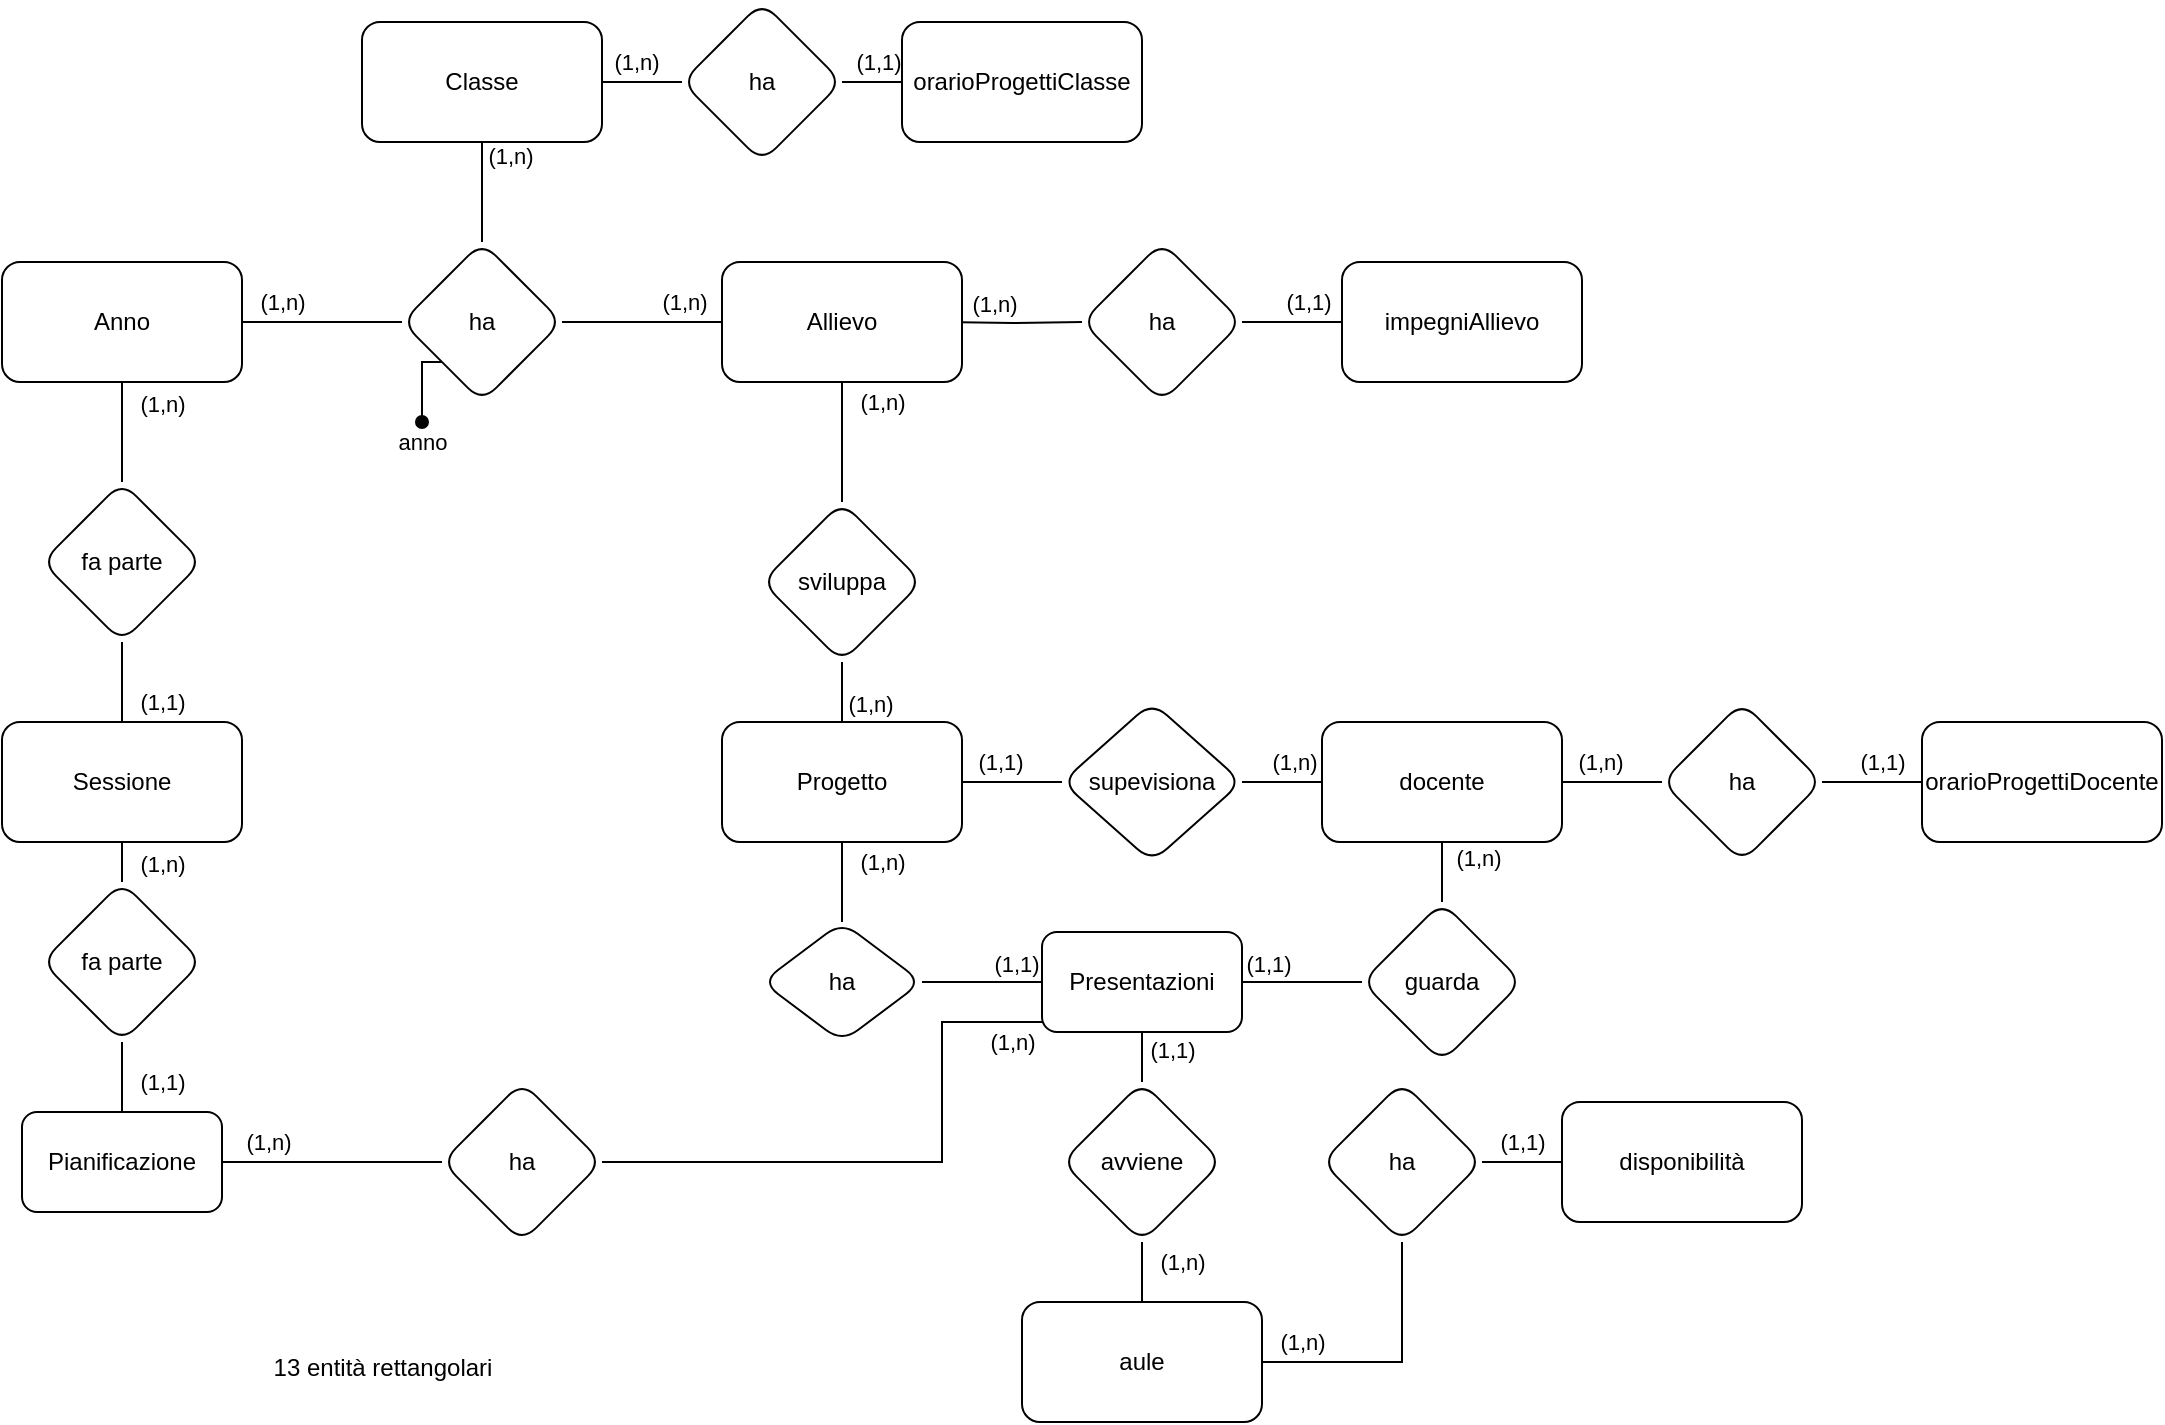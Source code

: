 <mxfile version="21.2.7" type="device">
  <diagram name="Pagina-1" id="Cc_l7BqN-_VgILIx2V-s">
    <mxGraphModel dx="1195" dy="689" grid="1" gridSize="10" guides="1" tooltips="1" connect="1" arrows="1" fold="1" page="1" pageScale="1" pageWidth="1169" pageHeight="827" math="0" shadow="0">
      <root>
        <mxCell id="0" />
        <mxCell id="1" parent="0" />
        <mxCell id="UcF84TbasdAB8cNXU-bI-3" value="" style="edgeStyle=orthogonalEdgeStyle;rounded=0;orthogonalLoop=1;jettySize=auto;html=1;endArrow=none;endFill=0;" edge="1" parent="1" source="UcF84TbasdAB8cNXU-bI-1" target="UcF84TbasdAB8cNXU-bI-2">
          <mxGeometry relative="1" as="geometry" />
        </mxCell>
        <mxCell id="UcF84TbasdAB8cNXU-bI-25" value="(1,n)" style="edgeLabel;html=1;align=center;verticalAlign=middle;resizable=0;points=[];" vertex="1" connectable="0" parent="UcF84TbasdAB8cNXU-bI-3">
          <mxGeometry x="-0.264" y="1" relative="1" as="geometry">
            <mxPoint x="19" y="-8" as="offset" />
          </mxGeometry>
        </mxCell>
        <mxCell id="UcF84TbasdAB8cNXU-bI-18" style="edgeStyle=orthogonalEdgeStyle;rounded=0;orthogonalLoop=1;jettySize=auto;html=1;exitX=1;exitY=0.5;exitDx=0;exitDy=0;endArrow=none;endFill=0;" edge="1" parent="1" source="UcF84TbasdAB8cNXU-bI-1" target="UcF84TbasdAB8cNXU-bI-16">
          <mxGeometry relative="1" as="geometry" />
        </mxCell>
        <mxCell id="UcF84TbasdAB8cNXU-bI-34" value="(1,n)" style="edgeLabel;html=1;align=center;verticalAlign=middle;resizable=0;points=[];" vertex="1" connectable="0" parent="UcF84TbasdAB8cNXU-bI-18">
          <mxGeometry x="-0.266" y="-1" relative="1" as="geometry">
            <mxPoint x="-10" y="-11" as="offset" />
          </mxGeometry>
        </mxCell>
        <mxCell id="UcF84TbasdAB8cNXU-bI-1" value="Anno" style="rounded=1;whiteSpace=wrap;html=1;" vertex="1" parent="1">
          <mxGeometry x="80" y="160" width="120" height="60" as="geometry" />
        </mxCell>
        <mxCell id="UcF84TbasdAB8cNXU-bI-5" value="" style="edgeStyle=orthogonalEdgeStyle;rounded=0;orthogonalLoop=1;jettySize=auto;html=1;endArrow=none;endFill=0;" edge="1" parent="1" source="UcF84TbasdAB8cNXU-bI-2" target="UcF84TbasdAB8cNXU-bI-4">
          <mxGeometry relative="1" as="geometry" />
        </mxCell>
        <mxCell id="UcF84TbasdAB8cNXU-bI-26" value="(1,1)" style="edgeLabel;html=1;align=center;verticalAlign=middle;resizable=0;points=[];" vertex="1" connectable="0" parent="UcF84TbasdAB8cNXU-bI-5">
          <mxGeometry x="0.346" y="1" relative="1" as="geometry">
            <mxPoint x="19" y="3" as="offset" />
          </mxGeometry>
        </mxCell>
        <mxCell id="UcF84TbasdAB8cNXU-bI-2" value="fa parte" style="rhombus;whiteSpace=wrap;html=1;rounded=1;" vertex="1" parent="1">
          <mxGeometry x="100" y="270" width="80" height="80" as="geometry" />
        </mxCell>
        <mxCell id="UcF84TbasdAB8cNXU-bI-4" value="Sessione" style="whiteSpace=wrap;html=1;rounded=1;" vertex="1" parent="1">
          <mxGeometry x="80" y="390" width="120" height="60" as="geometry" />
        </mxCell>
        <mxCell id="UcF84TbasdAB8cNXU-bI-30" style="edgeStyle=orthogonalEdgeStyle;rounded=0;orthogonalLoop=1;jettySize=auto;html=1;endArrow=none;endFill=0;" edge="1" parent="1" source="UcF84TbasdAB8cNXU-bI-8" target="UcF84TbasdAB8cNXU-bI-12">
          <mxGeometry relative="1" as="geometry" />
        </mxCell>
        <mxCell id="UcF84TbasdAB8cNXU-bI-31" value="(1,n)" style="edgeLabel;html=1;align=center;verticalAlign=middle;resizable=0;points=[];" vertex="1" connectable="0" parent="UcF84TbasdAB8cNXU-bI-30">
          <mxGeometry x="-0.727" y="-1" relative="1" as="geometry">
            <mxPoint x="13" y="-2" as="offset" />
          </mxGeometry>
        </mxCell>
        <mxCell id="UcF84TbasdAB8cNXU-bI-46" value="" style="edgeStyle=orthogonalEdgeStyle;rounded=0;orthogonalLoop=1;jettySize=auto;html=1;endArrow=none;endFill=0;" edge="1" parent="1" source="UcF84TbasdAB8cNXU-bI-8" target="UcF84TbasdAB8cNXU-bI-45">
          <mxGeometry relative="1" as="geometry" />
        </mxCell>
        <mxCell id="UcF84TbasdAB8cNXU-bI-49" value="(1,1)" style="edgeLabel;html=1;align=center;verticalAlign=middle;resizable=0;points=[];" vertex="1" connectable="0" parent="UcF84TbasdAB8cNXU-bI-46">
          <mxGeometry x="-0.232" y="-1" relative="1" as="geometry">
            <mxPoint y="-11" as="offset" />
          </mxGeometry>
        </mxCell>
        <mxCell id="UcF84TbasdAB8cNXU-bI-77" value="" style="edgeStyle=orthogonalEdgeStyle;rounded=0;orthogonalLoop=1;jettySize=auto;html=1;endArrow=none;endFill=0;" edge="1" parent="1" source="UcF84TbasdAB8cNXU-bI-8" target="UcF84TbasdAB8cNXU-bI-76">
          <mxGeometry relative="1" as="geometry" />
        </mxCell>
        <mxCell id="UcF84TbasdAB8cNXU-bI-84" value="(1,n)" style="edgeLabel;html=1;align=center;verticalAlign=middle;resizable=0;points=[];" vertex="1" connectable="0" parent="UcF84TbasdAB8cNXU-bI-77">
          <mxGeometry x="-0.154" y="-1" relative="1" as="geometry">
            <mxPoint x="21" y="-7" as="offset" />
          </mxGeometry>
        </mxCell>
        <mxCell id="UcF84TbasdAB8cNXU-bI-8" value="Progetto" style="whiteSpace=wrap;html=1;rounded=1;" vertex="1" parent="1">
          <mxGeometry x="440" y="390" width="120" height="60" as="geometry" />
        </mxCell>
        <mxCell id="UcF84TbasdAB8cNXU-bI-15" value="" style="edgeStyle=orthogonalEdgeStyle;rounded=0;orthogonalLoop=1;jettySize=auto;html=1;endArrow=none;endFill=0;" edge="1" parent="1" source="UcF84TbasdAB8cNXU-bI-12" target="UcF84TbasdAB8cNXU-bI-14">
          <mxGeometry relative="1" as="geometry" />
        </mxCell>
        <mxCell id="UcF84TbasdAB8cNXU-bI-32" value="(1,n)" style="edgeLabel;html=1;align=center;verticalAlign=middle;resizable=0;points=[];" vertex="1" connectable="0" parent="UcF84TbasdAB8cNXU-bI-15">
          <mxGeometry x="0.311" y="1" relative="1" as="geometry">
            <mxPoint x="21" y="-11" as="offset" />
          </mxGeometry>
        </mxCell>
        <mxCell id="UcF84TbasdAB8cNXU-bI-12" value="sviluppa" style="rhombus;whiteSpace=wrap;html=1;rounded=1;" vertex="1" parent="1">
          <mxGeometry x="460" y="280" width="80" height="80" as="geometry" />
        </mxCell>
        <mxCell id="UcF84TbasdAB8cNXU-bI-17" value="" style="edgeStyle=orthogonalEdgeStyle;rounded=0;orthogonalLoop=1;jettySize=auto;html=1;endArrow=none;endFill=0;" edge="1" parent="1" source="UcF84TbasdAB8cNXU-bI-14" target="UcF84TbasdAB8cNXU-bI-16">
          <mxGeometry relative="1" as="geometry" />
        </mxCell>
        <mxCell id="UcF84TbasdAB8cNXU-bI-33" value="(1,n)" style="edgeLabel;html=1;align=center;verticalAlign=middle;resizable=0;points=[];" vertex="1" connectable="0" parent="UcF84TbasdAB8cNXU-bI-17">
          <mxGeometry x="-0.258" relative="1" as="geometry">
            <mxPoint x="10" y="-10" as="offset" />
          </mxGeometry>
        </mxCell>
        <mxCell id="UcF84TbasdAB8cNXU-bI-38" value="" style="edgeStyle=orthogonalEdgeStyle;rounded=0;orthogonalLoop=1;jettySize=auto;html=1;endArrow=none;endFill=0;" edge="1" parent="1" target="UcF84TbasdAB8cNXU-bI-37">
          <mxGeometry relative="1" as="geometry">
            <mxPoint x="550" y="190.029" as="sourcePoint" />
          </mxGeometry>
        </mxCell>
        <mxCell id="UcF84TbasdAB8cNXU-bI-43" value="(1,n)" style="edgeLabel;html=1;align=center;verticalAlign=middle;resizable=0;points=[];" vertex="1" connectable="0" parent="UcF84TbasdAB8cNXU-bI-38">
          <mxGeometry x="-0.283" y="3" relative="1" as="geometry">
            <mxPoint y="-7" as="offset" />
          </mxGeometry>
        </mxCell>
        <mxCell id="UcF84TbasdAB8cNXU-bI-14" value="Allievo" style="whiteSpace=wrap;html=1;rounded=1;" vertex="1" parent="1">
          <mxGeometry x="440" y="160" width="120" height="60" as="geometry" />
        </mxCell>
        <mxCell id="UcF84TbasdAB8cNXU-bI-20" value="" style="edgeStyle=orthogonalEdgeStyle;rounded=0;orthogonalLoop=1;jettySize=auto;html=1;endArrow=none;endFill=0;" edge="1" parent="1" source="UcF84TbasdAB8cNXU-bI-16" target="UcF84TbasdAB8cNXU-bI-19">
          <mxGeometry relative="1" as="geometry" />
        </mxCell>
        <mxCell id="UcF84TbasdAB8cNXU-bI-35" value="(1,n)" style="edgeLabel;html=1;align=center;verticalAlign=middle;resizable=0;points=[];" vertex="1" connectable="0" parent="UcF84TbasdAB8cNXU-bI-20">
          <mxGeometry x="0.716" y="-1" relative="1" as="geometry">
            <mxPoint x="13" as="offset" />
          </mxGeometry>
        </mxCell>
        <mxCell id="UcF84TbasdAB8cNXU-bI-21" style="edgeStyle=orthogonalEdgeStyle;rounded=0;orthogonalLoop=1;jettySize=auto;html=1;exitX=0;exitY=1;exitDx=0;exitDy=0;endArrow=oval;endFill=1;" edge="1" parent="1" source="UcF84TbasdAB8cNXU-bI-16">
          <mxGeometry relative="1" as="geometry">
            <mxPoint x="290" y="240" as="targetPoint" />
          </mxGeometry>
        </mxCell>
        <mxCell id="UcF84TbasdAB8cNXU-bI-22" value="anno" style="edgeLabel;html=1;align=center;verticalAlign=middle;resizable=0;points=[];" vertex="1" connectable="0" parent="UcF84TbasdAB8cNXU-bI-21">
          <mxGeometry x="-0.26" y="2" relative="1" as="geometry">
            <mxPoint x="-2" y="35" as="offset" />
          </mxGeometry>
        </mxCell>
        <mxCell id="UcF84TbasdAB8cNXU-bI-16" value="ha" style="rhombus;whiteSpace=wrap;html=1;rounded=1;" vertex="1" parent="1">
          <mxGeometry x="280" y="150" width="80" height="80" as="geometry" />
        </mxCell>
        <mxCell id="UcF84TbasdAB8cNXU-bI-53" value="" style="edgeStyle=orthogonalEdgeStyle;rounded=0;orthogonalLoop=1;jettySize=auto;html=1;endArrow=none;endFill=0;" edge="1" parent="1" source="UcF84TbasdAB8cNXU-bI-19" target="UcF84TbasdAB8cNXU-bI-52">
          <mxGeometry relative="1" as="geometry" />
        </mxCell>
        <mxCell id="UcF84TbasdAB8cNXU-bI-71" value="(1,n)" style="edgeLabel;html=1;align=center;verticalAlign=middle;resizable=0;points=[];" vertex="1" connectable="0" parent="UcF84TbasdAB8cNXU-bI-53">
          <mxGeometry x="-0.162" relative="1" as="geometry">
            <mxPoint y="-10" as="offset" />
          </mxGeometry>
        </mxCell>
        <mxCell id="UcF84TbasdAB8cNXU-bI-19" value="Classe" style="whiteSpace=wrap;html=1;rounded=1;" vertex="1" parent="1">
          <mxGeometry x="260" y="40" width="120" height="60" as="geometry" />
        </mxCell>
        <mxCell id="UcF84TbasdAB8cNXU-bI-42" value="" style="edgeStyle=orthogonalEdgeStyle;rounded=0;orthogonalLoop=1;jettySize=auto;html=1;endArrow=none;endFill=0;" edge="1" parent="1" source="UcF84TbasdAB8cNXU-bI-37" target="UcF84TbasdAB8cNXU-bI-41">
          <mxGeometry relative="1" as="geometry" />
        </mxCell>
        <mxCell id="UcF84TbasdAB8cNXU-bI-44" value="(1,1)" style="edgeLabel;html=1;align=center;verticalAlign=middle;resizable=0;points=[];" vertex="1" connectable="0" parent="UcF84TbasdAB8cNXU-bI-42">
          <mxGeometry x="0.291" y="2" relative="1" as="geometry">
            <mxPoint y="-8" as="offset" />
          </mxGeometry>
        </mxCell>
        <mxCell id="UcF84TbasdAB8cNXU-bI-37" value="ha" style="rhombus;whiteSpace=wrap;html=1;rounded=1;" vertex="1" parent="1">
          <mxGeometry x="620" y="150" width="80" height="80" as="geometry" />
        </mxCell>
        <mxCell id="UcF84TbasdAB8cNXU-bI-41" value="impegniAllievo" style="whiteSpace=wrap;html=1;rounded=1;" vertex="1" parent="1">
          <mxGeometry x="750" y="160" width="120" height="60" as="geometry" />
        </mxCell>
        <mxCell id="UcF84TbasdAB8cNXU-bI-64" style="edgeStyle=orthogonalEdgeStyle;rounded=0;orthogonalLoop=1;jettySize=auto;html=1;exitX=1;exitY=0.5;exitDx=0;exitDy=0;endArrow=none;endFill=0;" edge="1" parent="1" source="UcF84TbasdAB8cNXU-bI-45" target="UcF84TbasdAB8cNXU-bI-63">
          <mxGeometry relative="1" as="geometry" />
        </mxCell>
        <mxCell id="UcF84TbasdAB8cNXU-bI-67" value="(1,n)" style="edgeLabel;html=1;align=center;verticalAlign=middle;resizable=0;points=[];" vertex="1" connectable="0" parent="UcF84TbasdAB8cNXU-bI-64">
          <mxGeometry x="0.267" y="1" relative="1" as="geometry">
            <mxPoint y="-9" as="offset" />
          </mxGeometry>
        </mxCell>
        <mxCell id="UcF84TbasdAB8cNXU-bI-45" value="supevisiona" style="rhombus;whiteSpace=wrap;html=1;rounded=1;" vertex="1" parent="1">
          <mxGeometry x="610" y="380" width="90" height="80" as="geometry" />
        </mxCell>
        <mxCell id="UcF84TbasdAB8cNXU-bI-55" value="" style="edgeStyle=orthogonalEdgeStyle;rounded=0;orthogonalLoop=1;jettySize=auto;html=1;endArrow=none;endFill=0;" edge="1" parent="1" source="UcF84TbasdAB8cNXU-bI-52" target="UcF84TbasdAB8cNXU-bI-54">
          <mxGeometry relative="1" as="geometry" />
        </mxCell>
        <mxCell id="UcF84TbasdAB8cNXU-bI-72" value="(1,1)" style="edgeLabel;html=1;align=center;verticalAlign=middle;resizable=0;points=[];" vertex="1" connectable="0" parent="UcF84TbasdAB8cNXU-bI-55">
          <mxGeometry x="-0.101" y="1" relative="1" as="geometry">
            <mxPoint y="-11" as="offset" />
          </mxGeometry>
        </mxCell>
        <mxCell id="UcF84TbasdAB8cNXU-bI-52" value="ha" style="rhombus;whiteSpace=wrap;html=1;rounded=1;" vertex="1" parent="1">
          <mxGeometry x="420" y="30" width="80" height="80" as="geometry" />
        </mxCell>
        <mxCell id="UcF84TbasdAB8cNXU-bI-54" value="orarioProgettiClasse" style="whiteSpace=wrap;html=1;rounded=1;" vertex="1" parent="1">
          <mxGeometry x="530" y="40" width="120" height="60" as="geometry" />
        </mxCell>
        <mxCell id="UcF84TbasdAB8cNXU-bI-59" value="" style="edgeStyle=orthogonalEdgeStyle;rounded=0;orthogonalLoop=1;jettySize=auto;html=1;endArrow=none;endFill=0;" edge="1" parent="1" source="UcF84TbasdAB8cNXU-bI-56" target="UcF84TbasdAB8cNXU-bI-58">
          <mxGeometry relative="1" as="geometry" />
        </mxCell>
        <mxCell id="UcF84TbasdAB8cNXU-bI-69" value="(1,1)" style="edgeLabel;html=1;align=center;verticalAlign=middle;resizable=0;points=[];" vertex="1" connectable="0" parent="UcF84TbasdAB8cNXU-bI-59">
          <mxGeometry x="0.187" y="1" relative="1" as="geometry">
            <mxPoint y="-9" as="offset" />
          </mxGeometry>
        </mxCell>
        <mxCell id="UcF84TbasdAB8cNXU-bI-56" value="ha" style="rhombus;whiteSpace=wrap;html=1;rounded=1;" vertex="1" parent="1">
          <mxGeometry x="910" y="380" width="80" height="80" as="geometry" />
        </mxCell>
        <mxCell id="UcF84TbasdAB8cNXU-bI-58" value="orarioProgettiDocente" style="whiteSpace=wrap;html=1;rounded=1;" vertex="1" parent="1">
          <mxGeometry x="1040" y="390" width="120" height="60" as="geometry" />
        </mxCell>
        <mxCell id="UcF84TbasdAB8cNXU-bI-65" style="edgeStyle=orthogonalEdgeStyle;rounded=0;orthogonalLoop=1;jettySize=auto;html=1;endArrow=none;endFill=0;" edge="1" parent="1" source="UcF84TbasdAB8cNXU-bI-63" target="UcF84TbasdAB8cNXU-bI-56">
          <mxGeometry relative="1" as="geometry" />
        </mxCell>
        <mxCell id="UcF84TbasdAB8cNXU-bI-68" value="(1,n)" style="edgeLabel;html=1;align=center;verticalAlign=middle;resizable=0;points=[];" vertex="1" connectable="0" parent="UcF84TbasdAB8cNXU-bI-65">
          <mxGeometry x="-0.253" y="-1" relative="1" as="geometry">
            <mxPoint y="-11" as="offset" />
          </mxGeometry>
        </mxCell>
        <mxCell id="UcF84TbasdAB8cNXU-bI-80" value="" style="edgeStyle=orthogonalEdgeStyle;rounded=0;orthogonalLoop=1;jettySize=auto;html=1;endArrow=none;endFill=0;" edge="1" parent="1" source="UcF84TbasdAB8cNXU-bI-63" target="UcF84TbasdAB8cNXU-bI-79">
          <mxGeometry relative="1" as="geometry" />
        </mxCell>
        <mxCell id="UcF84TbasdAB8cNXU-bI-82" value="(1,n)" style="edgeLabel;html=1;align=center;verticalAlign=middle;resizable=0;points=[];" vertex="1" connectable="0" parent="UcF84TbasdAB8cNXU-bI-80">
          <mxGeometry x="-0.168" y="1" relative="1" as="geometry">
            <mxPoint x="19" y="-11" as="offset" />
          </mxGeometry>
        </mxCell>
        <mxCell id="UcF84TbasdAB8cNXU-bI-63" value="docente" style="rounded=1;whiteSpace=wrap;html=1;" vertex="1" parent="1">
          <mxGeometry x="740" y="390" width="120" height="60" as="geometry" />
        </mxCell>
        <mxCell id="UcF84TbasdAB8cNXU-bI-92" value="" style="edgeStyle=orthogonalEdgeStyle;rounded=0;orthogonalLoop=1;jettySize=auto;html=1;endArrow=none;endFill=0;" edge="1" parent="1" source="UcF84TbasdAB8cNXU-bI-73" target="UcF84TbasdAB8cNXU-bI-91">
          <mxGeometry relative="1" as="geometry" />
        </mxCell>
        <mxCell id="UcF84TbasdAB8cNXU-bI-99" value="(1,1)" style="edgeLabel;html=1;align=center;verticalAlign=middle;resizable=0;points=[];" vertex="1" connectable="0" parent="UcF84TbasdAB8cNXU-bI-92">
          <mxGeometry x="0.287" y="-1" relative="1" as="geometry">
            <mxPoint x="16" y="3" as="offset" />
          </mxGeometry>
        </mxCell>
        <mxCell id="UcF84TbasdAB8cNXU-bI-73" value="Presentazioni" style="whiteSpace=wrap;html=1;rounded=1;" vertex="1" parent="1">
          <mxGeometry x="600" y="495" width="100" height="50" as="geometry" />
        </mxCell>
        <mxCell id="UcF84TbasdAB8cNXU-bI-78" style="edgeStyle=orthogonalEdgeStyle;rounded=0;orthogonalLoop=1;jettySize=auto;html=1;entryX=0;entryY=0.75;entryDx=0;entryDy=0;endArrow=none;endFill=0;" edge="1" parent="1" source="UcF84TbasdAB8cNXU-bI-76" target="UcF84TbasdAB8cNXU-bI-73">
          <mxGeometry relative="1" as="geometry">
            <Array as="points">
              <mxPoint x="600" y="520" />
            </Array>
          </mxGeometry>
        </mxCell>
        <mxCell id="UcF84TbasdAB8cNXU-bI-85" value="(1,1)" style="edgeLabel;html=1;align=center;verticalAlign=middle;resizable=0;points=[];" vertex="1" connectable="0" parent="UcF84TbasdAB8cNXU-bI-78">
          <mxGeometry x="0.064" y="-1" relative="1" as="geometry">
            <mxPoint x="8" y="-10" as="offset" />
          </mxGeometry>
        </mxCell>
        <mxCell id="UcF84TbasdAB8cNXU-bI-76" value="ha" style="rhombus;whiteSpace=wrap;html=1;rounded=1;" vertex="1" parent="1">
          <mxGeometry x="460" y="490" width="80" height="60" as="geometry" />
        </mxCell>
        <mxCell id="UcF84TbasdAB8cNXU-bI-81" style="edgeStyle=orthogonalEdgeStyle;rounded=0;orthogonalLoop=1;jettySize=auto;html=1;endArrow=none;endFill=0;" edge="1" parent="1" source="UcF84TbasdAB8cNXU-bI-79" target="UcF84TbasdAB8cNXU-bI-73">
          <mxGeometry relative="1" as="geometry" />
        </mxCell>
        <mxCell id="UcF84TbasdAB8cNXU-bI-83" value="(1,1)" style="edgeLabel;html=1;align=center;verticalAlign=middle;resizable=0;points=[];" vertex="1" connectable="0" parent="UcF84TbasdAB8cNXU-bI-81">
          <mxGeometry x="0.36" relative="1" as="geometry">
            <mxPoint x="-6" y="-9" as="offset" />
          </mxGeometry>
        </mxCell>
        <mxCell id="UcF84TbasdAB8cNXU-bI-79" value="guarda" style="rhombus;whiteSpace=wrap;html=1;rounded=1;" vertex="1" parent="1">
          <mxGeometry x="760" y="480" width="80" height="80" as="geometry" />
        </mxCell>
        <mxCell id="UcF84TbasdAB8cNXU-bI-95" style="edgeStyle=orthogonalEdgeStyle;rounded=0;orthogonalLoop=1;jettySize=auto;html=1;entryX=0;entryY=0.5;entryDx=0;entryDy=0;endArrow=none;endFill=0;" edge="1" parent="1" source="UcF84TbasdAB8cNXU-bI-86" target="UcF84TbasdAB8cNXU-bI-87">
          <mxGeometry relative="1" as="geometry" />
        </mxCell>
        <mxCell id="UcF84TbasdAB8cNXU-bI-96" value="(1,1)" style="edgeLabel;html=1;align=center;verticalAlign=middle;resizable=0;points=[];" vertex="1" connectable="0" parent="UcF84TbasdAB8cNXU-bI-95">
          <mxGeometry x="0.229" relative="1" as="geometry">
            <mxPoint x="-5" y="-10" as="offset" />
          </mxGeometry>
        </mxCell>
        <mxCell id="UcF84TbasdAB8cNXU-bI-86" value="ha" style="rhombus;whiteSpace=wrap;html=1;rounded=1;" vertex="1" parent="1">
          <mxGeometry x="740" y="570" width="80" height="80" as="geometry" />
        </mxCell>
        <mxCell id="UcF84TbasdAB8cNXU-bI-87" value="disponibilità" style="whiteSpace=wrap;html=1;rounded=1;" vertex="1" parent="1">
          <mxGeometry x="860" y="580" width="120" height="60" as="geometry" />
        </mxCell>
        <mxCell id="UcF84TbasdAB8cNXU-bI-94" style="edgeStyle=orthogonalEdgeStyle;rounded=0;orthogonalLoop=1;jettySize=auto;html=1;entryX=0.5;entryY=1;entryDx=0;entryDy=0;endArrow=none;endFill=0;" edge="1" parent="1" source="UcF84TbasdAB8cNXU-bI-88" target="UcF84TbasdAB8cNXU-bI-86">
          <mxGeometry relative="1" as="geometry" />
        </mxCell>
        <mxCell id="UcF84TbasdAB8cNXU-bI-97" value="(1,n)" style="edgeLabel;html=1;align=center;verticalAlign=middle;resizable=0;points=[];" vertex="1" connectable="0" parent="UcF84TbasdAB8cNXU-bI-94">
          <mxGeometry x="-0.847" y="-1" relative="1" as="geometry">
            <mxPoint x="10" y="-11" as="offset" />
          </mxGeometry>
        </mxCell>
        <mxCell id="UcF84TbasdAB8cNXU-bI-88" value="aule" style="rounded=1;whiteSpace=wrap;html=1;" vertex="1" parent="1">
          <mxGeometry x="590" y="680" width="120" height="60" as="geometry" />
        </mxCell>
        <mxCell id="UcF84TbasdAB8cNXU-bI-93" style="edgeStyle=orthogonalEdgeStyle;rounded=0;orthogonalLoop=1;jettySize=auto;html=1;endArrow=none;endFill=0;" edge="1" parent="1" source="UcF84TbasdAB8cNXU-bI-91" target="UcF84TbasdAB8cNXU-bI-88">
          <mxGeometry relative="1" as="geometry" />
        </mxCell>
        <mxCell id="UcF84TbasdAB8cNXU-bI-98" value="(1,n)" style="edgeLabel;html=1;align=center;verticalAlign=middle;resizable=0;points=[];" vertex="1" connectable="0" parent="UcF84TbasdAB8cNXU-bI-93">
          <mxGeometry x="0.706" relative="1" as="geometry">
            <mxPoint x="20" y="-13" as="offset" />
          </mxGeometry>
        </mxCell>
        <mxCell id="UcF84TbasdAB8cNXU-bI-91" value="avviene" style="rhombus;whiteSpace=wrap;html=1;rounded=1;" vertex="1" parent="1">
          <mxGeometry x="610" y="570" width="80" height="80" as="geometry" />
        </mxCell>
        <mxCell id="UcF84TbasdAB8cNXU-bI-116" value="" style="edgeStyle=orthogonalEdgeStyle;rounded=0;orthogonalLoop=1;jettySize=auto;html=1;endArrow=none;endFill=0;" edge="1" parent="1" source="UcF84TbasdAB8cNXU-bI-113" target="UcF84TbasdAB8cNXU-bI-115">
          <mxGeometry relative="1" as="geometry" />
        </mxCell>
        <mxCell id="UcF84TbasdAB8cNXU-bI-124" value="(1,n)" style="edgeLabel;html=1;align=center;verticalAlign=middle;resizable=0;points=[];" vertex="1" connectable="0" parent="UcF84TbasdAB8cNXU-bI-116">
          <mxGeometry x="-0.654" relative="1" as="geometry">
            <mxPoint x="4" y="-10" as="offset" />
          </mxGeometry>
        </mxCell>
        <mxCell id="UcF84TbasdAB8cNXU-bI-118" style="edgeStyle=orthogonalEdgeStyle;rounded=0;orthogonalLoop=1;jettySize=auto;html=1;endArrow=none;endFill=0;" edge="1" parent="1" source="UcF84TbasdAB8cNXU-bI-120" target="UcF84TbasdAB8cNXU-bI-4">
          <mxGeometry relative="1" as="geometry" />
        </mxCell>
        <mxCell id="UcF84TbasdAB8cNXU-bI-119" value="(1,n)" style="edgeLabel;html=1;align=center;verticalAlign=middle;resizable=0;points=[];" vertex="1" connectable="0" parent="UcF84TbasdAB8cNXU-bI-118">
          <mxGeometry x="0.683" y="-2" relative="1" as="geometry">
            <mxPoint x="18" y="1" as="offset" />
          </mxGeometry>
        </mxCell>
        <mxCell id="UcF84TbasdAB8cNXU-bI-113" value="Pianificazione" style="whiteSpace=wrap;html=1;rounded=1;" vertex="1" parent="1">
          <mxGeometry x="90" y="585" width="100" height="50" as="geometry" />
        </mxCell>
        <mxCell id="UcF84TbasdAB8cNXU-bI-117" style="edgeStyle=orthogonalEdgeStyle;rounded=0;orthogonalLoop=1;jettySize=auto;html=1;endArrow=none;endFill=0;" edge="1" parent="1" source="UcF84TbasdAB8cNXU-bI-115" target="UcF84TbasdAB8cNXU-bI-73">
          <mxGeometry relative="1" as="geometry">
            <Array as="points">
              <mxPoint x="550" y="610" />
              <mxPoint x="550" y="540" />
            </Array>
          </mxGeometry>
        </mxCell>
        <mxCell id="UcF84TbasdAB8cNXU-bI-125" value="(1,n)" style="edgeLabel;html=1;align=center;verticalAlign=middle;resizable=0;points=[];" vertex="1" connectable="0" parent="UcF84TbasdAB8cNXU-bI-117">
          <mxGeometry x="0.51" y="2" relative="1" as="geometry">
            <mxPoint x="37" y="-11" as="offset" />
          </mxGeometry>
        </mxCell>
        <mxCell id="UcF84TbasdAB8cNXU-bI-115" value="ha" style="rhombus;whiteSpace=wrap;html=1;rounded=1;" vertex="1" parent="1">
          <mxGeometry x="300" y="570" width="80" height="80" as="geometry" />
        </mxCell>
        <mxCell id="UcF84TbasdAB8cNXU-bI-121" value="" style="edgeStyle=orthogonalEdgeStyle;rounded=0;orthogonalLoop=1;jettySize=auto;html=1;endArrow=none;endFill=0;" edge="1" parent="1" source="UcF84TbasdAB8cNXU-bI-113" target="UcF84TbasdAB8cNXU-bI-120">
          <mxGeometry relative="1" as="geometry">
            <mxPoint x="140" y="585" as="sourcePoint" />
            <mxPoint x="140" y="450" as="targetPoint" />
          </mxGeometry>
        </mxCell>
        <mxCell id="UcF84TbasdAB8cNXU-bI-123" value="(1,1)" style="edgeLabel;html=1;align=center;verticalAlign=middle;resizable=0;points=[];" vertex="1" connectable="0" parent="UcF84TbasdAB8cNXU-bI-121">
          <mxGeometry x="-0.338" relative="1" as="geometry">
            <mxPoint x="20" as="offset" />
          </mxGeometry>
        </mxCell>
        <mxCell id="UcF84TbasdAB8cNXU-bI-120" value="fa parte" style="rhombus;whiteSpace=wrap;html=1;rounded=1;" vertex="1" parent="1">
          <mxGeometry x="100" y="470" width="80" height="80" as="geometry" />
        </mxCell>
        <mxCell id="UcF84TbasdAB8cNXU-bI-126" value="13 entità rettangolari" style="text;html=1;align=center;verticalAlign=middle;resizable=0;points=[];autosize=1;strokeColor=none;fillColor=none;" vertex="1" parent="1">
          <mxGeometry x="205" y="698" width="130" height="30" as="geometry" />
        </mxCell>
      </root>
    </mxGraphModel>
  </diagram>
</mxfile>
